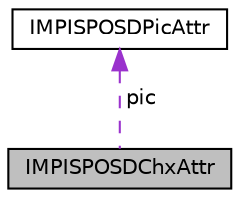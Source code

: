 digraph "IMPISPOSDChxAttr"
{
 // LATEX_PDF_SIZE
  edge [fontname="Helvetica",fontsize="10",labelfontname="Helvetica",labelfontsize="10"];
  node [fontname="Helvetica",fontsize="10",shape=record];
  Node1 [label="IMPISPOSDChxAttr",height=0.2,width=0.4,color="black", fillcolor="grey75", style="filled", fontcolor="black",tooltip="填充功能通道属性"];
  Node2 -> Node1 [dir="back",color="darkorchid3",fontsize="10",style="dashed",label=" pic" ,fontname="Helvetica"];
  Node2 [label="IMPISPOSDPicAttr",height=0.2,width=0.4,color="black", fillcolor="white", style="filled",URL="$struct_i_m_p_i_s_p_o_s_d_pic_attr.html",tooltip="填充图片参数"];
}
